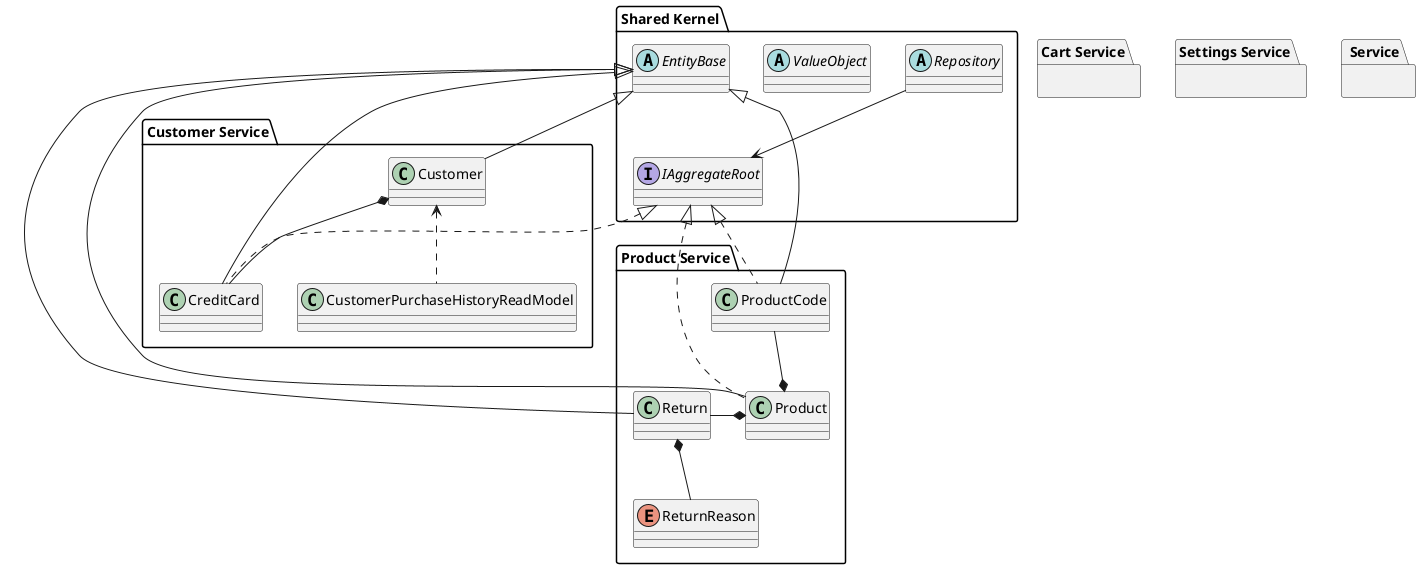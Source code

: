 @startuml

' title <b>eCommerce Class Diagram</b>

 package "Shared Kernel" {
   abstract class EntityBase
   abstract class ValueObject
   interface IAggregateRoot
   abstract class Repository
 }

 Repository --> IAggregateRoot

package "Product Service" {
   class Product
   class ProductCode
   class Return
   enum ReturnReason

   EntityBase <|-- Product
   EntityBase <|-- ProductCode
   EntityBase <|-- Return

   IAggregateRoot <|.. Product
   IAggregateRoot <|.. ProductCode

   ProductCode --* Product
   Return -left-* Product
   Return *-- ReturnReason
}

package "Customer Service" {
   class Customer
   class CreditCard
   class CustomerPurchaseHistoryReadModel

   EntityBase <|-- Customer
   EntityBase <|-- CreditCard

   IAggregateRoot <|.. CreditCard

   Customer *-- CreditCard
   Customer <.. CustomerPurchaseHistoryReadModel
}

package "Cart Service" {
  ' class Cart
  ' class CartProduct
  ' class Purchase
  ' class PurchasedProduct
  ' class Money
  ' enum CheckOutIssue

  ' EntityBase <|-- Cart
  ' EntityBase <|-- CartProduct
  ' EntityBase <|-- Purchase
  ' EntityBase <|-- PurchasedProduct

  ' IAggregateRoot <|.. Cart
  ' IAggregateRoot <|.. Purchase

  ' ValueObject <|-- Money

  ' Cart *-- CartProduct
  ' Purchase *-- PurchasedProduct
  ' CartProduct *-left- Money
  ' Purchase *-- CheckOutIssue

  ' Cart ..> Customer
  ' CartProduct ..> Customer
  ' Purchase ..> Customer
}

package "Settings Service" {
  ' class Settings
  ' class Country
  ' class CountryTax
  ' class HistoryData
  ' enum TaxType

  ' EntityBase <|-- Country
  ' EntityBase <|-- CountryTax
  ' EntityBase <|-- HistoryData

  ' IAggregateRoot <|.. Country
  ' IAggregateRoot <|.. CountryTax
  ' IAggregateRoot <|.. HistoryData

  ' Settings *-- Country
  ' Settings *-- HistoryData
  ' CountryTax *-left- TaxType
  ' Country *-left- CountryTax
}

package "... Service" {

}

package ".... Service" {

}

' Return <.. Customer
' Customer <.. Country
' CartProduct ..> Product
' PurchasedProduct ..> Product

@enduml